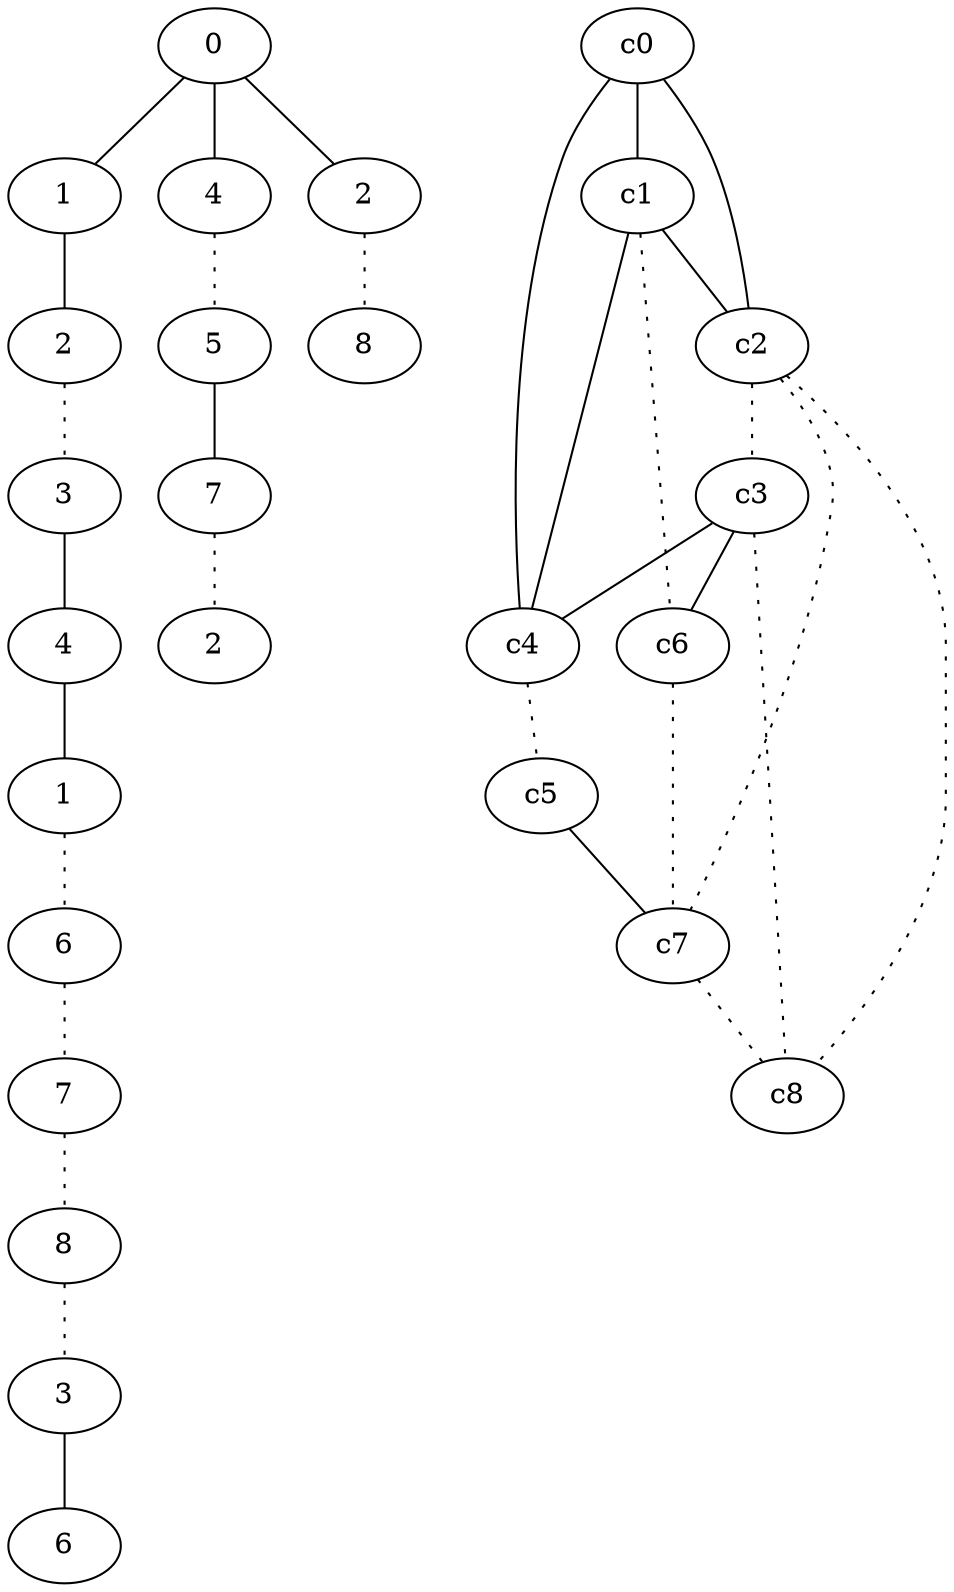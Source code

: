 graph {
a0[label=0];
a1[label=1];
a2[label=2];
a3[label=3];
a4[label=4];
a5[label=1];
a6[label=6];
a7[label=7];
a8[label=8];
a9[label=3];
a10[label=6];
a11[label=4];
a12[label=5];
a13[label=7];
a14[label=2];
a15[label=2];
a16[label=8];
a0 -- a1;
a0 -- a11;
a0 -- a15;
a1 -- a2;
a2 -- a3 [style=dotted];
a3 -- a4;
a4 -- a5;
a5 -- a6 [style=dotted];
a6 -- a7 [style=dotted];
a7 -- a8 [style=dotted];
a8 -- a9 [style=dotted];
a9 -- a10;
a11 -- a12 [style=dotted];
a12 -- a13;
a13 -- a14 [style=dotted];
a15 -- a16 [style=dotted];
c0 -- c1;
c0 -- c2;
c0 -- c4;
c1 -- c2;
c1 -- c4;
c1 -- c6 [style=dotted];
c2 -- c3 [style=dotted];
c2 -- c7 [style=dotted];
c2 -- c8 [style=dotted];
c3 -- c4;
c3 -- c6;
c3 -- c8 [style=dotted];
c4 -- c5 [style=dotted];
c5 -- c7;
c6 -- c7 [style=dotted];
c7 -- c8 [style=dotted];
}
